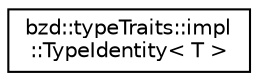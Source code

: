 digraph "Graphical Class Hierarchy"
{
  edge [fontname="Helvetica",fontsize="10",labelfontname="Helvetica",labelfontsize="10"];
  node [fontname="Helvetica",fontsize="10",shape=record];
  rankdir="LR";
  Node0 [label="bzd::typeTraits::impl\l::TypeIdentity\< T \>",height=0.2,width=0.4,color="black", fillcolor="white", style="filled",URL="$structbzd_1_1typeTraits_1_1impl_1_1TypeIdentity.html"];
}
